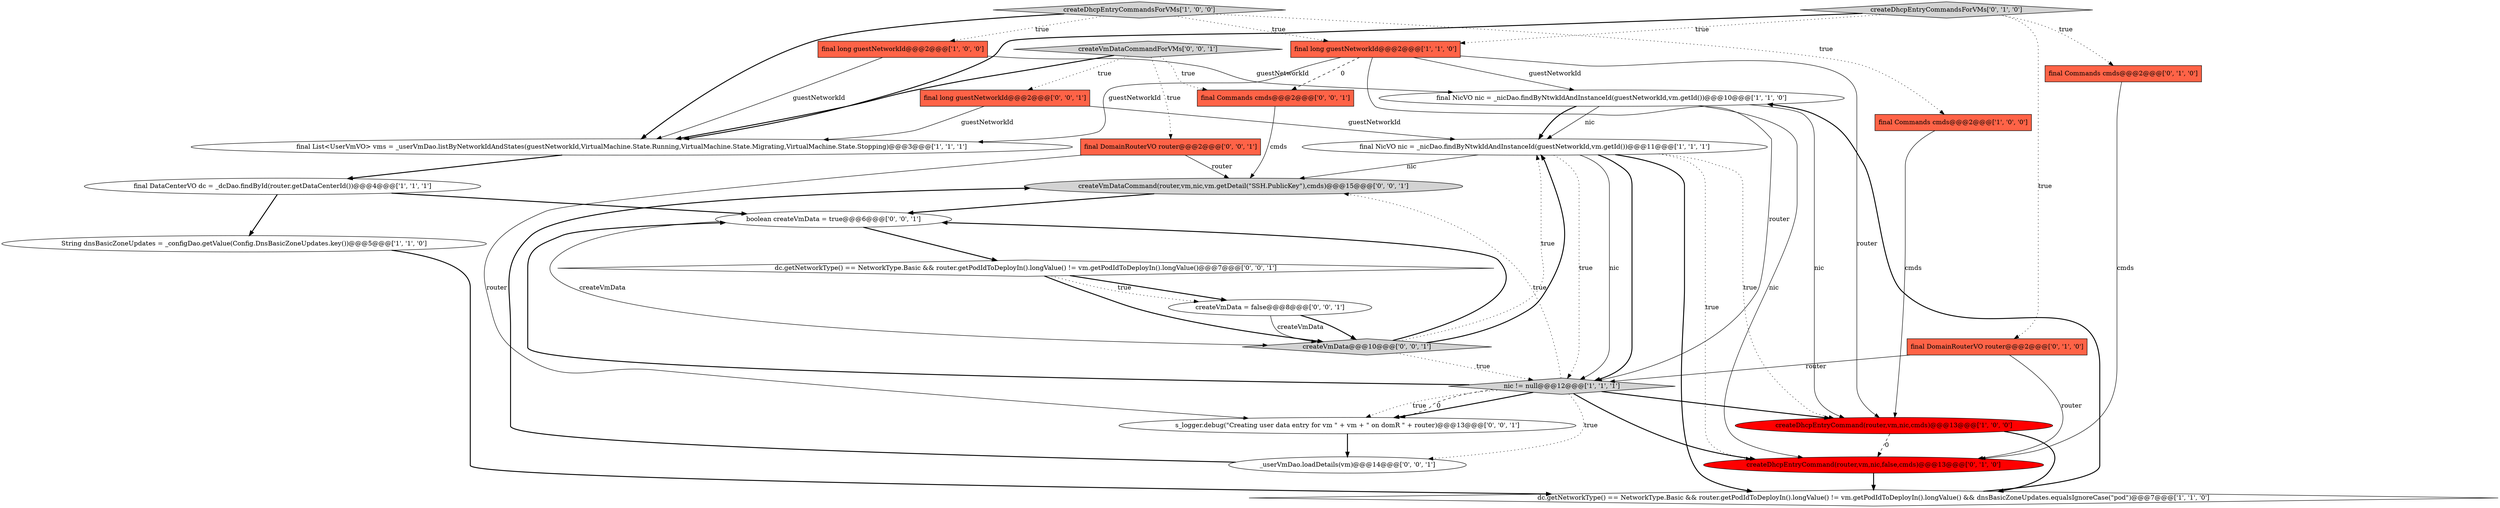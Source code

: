 digraph {
10 [style = filled, label = "final NicVO nic = _nicDao.findByNtwkIdAndInstanceId(guestNetworkId,vm.getId())@@@10@@@['1', '1', '0']", fillcolor = white, shape = ellipse image = "AAA0AAABBB1BBB"];
12 [style = filled, label = "final Commands cmds@@@2@@@['0', '1', '0']", fillcolor = tomato, shape = box image = "AAA0AAABBB2BBB"];
0 [style = filled, label = "String dnsBasicZoneUpdates = _configDao.getValue(Config.DnsBasicZoneUpdates.key())@@@5@@@['1', '1', '0']", fillcolor = white, shape = ellipse image = "AAA0AAABBB1BBB"];
23 [style = filled, label = "createVmData@@@10@@@['0', '0', '1']", fillcolor = lightgray, shape = diamond image = "AAA0AAABBB3BBB"];
15 [style = filled, label = "createDhcpEntryCommandsForVMs['0', '1', '0']", fillcolor = lightgray, shape = diamond image = "AAA0AAABBB2BBB"];
25 [style = filled, label = "createVmDataCommandForVMs['0', '0', '1']", fillcolor = lightgray, shape = diamond image = "AAA0AAABBB3BBB"];
20 [style = filled, label = "dc.getNetworkType() == NetworkType.Basic && router.getPodIdToDeployIn().longValue() != vm.getPodIdToDeployIn().longValue()@@@7@@@['0', '0', '1']", fillcolor = white, shape = diamond image = "AAA0AAABBB3BBB"];
4 [style = filled, label = "createDhcpEntryCommand(router,vm,nic,cmds)@@@13@@@['1', '0', '0']", fillcolor = red, shape = ellipse image = "AAA1AAABBB1BBB"];
17 [style = filled, label = "boolean createVmData = true@@@6@@@['0', '0', '1']", fillcolor = white, shape = ellipse image = "AAA0AAABBB3BBB"];
22 [style = filled, label = "s_logger.debug(\"Creating user data entry for vm \" + vm + \" on domR \" + router)@@@13@@@['0', '0', '1']", fillcolor = white, shape = ellipse image = "AAA0AAABBB3BBB"];
19 [style = filled, label = "createVmDataCommand(router,vm,nic,vm.getDetail(\"SSH.PublicKey\"),cmds)@@@15@@@['0', '0', '1']", fillcolor = lightgray, shape = ellipse image = "AAA0AAABBB3BBB"];
5 [style = filled, label = "final Commands cmds@@@2@@@['1', '0', '0']", fillcolor = tomato, shape = box image = "AAA0AAABBB1BBB"];
3 [style = filled, label = "final List<UserVmVO> vms = _userVmDao.listByNetworkIdAndStates(guestNetworkId,VirtualMachine.State.Running,VirtualMachine.State.Migrating,VirtualMachine.State.Stopping)@@@3@@@['1', '1', '1']", fillcolor = white, shape = ellipse image = "AAA0AAABBB1BBB"];
21 [style = filled, label = "final Commands cmds@@@2@@@['0', '0', '1']", fillcolor = tomato, shape = box image = "AAA0AAABBB3BBB"];
24 [style = filled, label = "_userVmDao.loadDetails(vm)@@@14@@@['0', '0', '1']", fillcolor = white, shape = ellipse image = "AAA0AAABBB3BBB"];
9 [style = filled, label = "dc.getNetworkType() == NetworkType.Basic && router.getPodIdToDeployIn().longValue() != vm.getPodIdToDeployIn().longValue() && dnsBasicZoneUpdates.equalsIgnoreCase(\"pod\")@@@7@@@['1', '1', '0']", fillcolor = white, shape = diamond image = "AAA0AAABBB1BBB"];
26 [style = filled, label = "createVmData = false@@@8@@@['0', '0', '1']", fillcolor = white, shape = ellipse image = "AAA0AAABBB3BBB"];
6 [style = filled, label = "nic != null@@@12@@@['1', '1', '1']", fillcolor = lightgray, shape = diamond image = "AAA0AAABBB1BBB"];
2 [style = filled, label = "final long guestNetworkId@@@2@@@['1', '0', '0']", fillcolor = tomato, shape = box image = "AAA0AAABBB1BBB"];
14 [style = filled, label = "final DomainRouterVO router@@@2@@@['0', '1', '0']", fillcolor = tomato, shape = box image = "AAA0AAABBB2BBB"];
11 [style = filled, label = "createDhcpEntryCommandsForVMs['1', '0', '0']", fillcolor = lightgray, shape = diamond image = "AAA0AAABBB1BBB"];
1 [style = filled, label = "final NicVO nic = _nicDao.findByNtwkIdAndInstanceId(guestNetworkId,vm.getId())@@@11@@@['1', '1', '1']", fillcolor = white, shape = ellipse image = "AAA0AAABBB1BBB"];
7 [style = filled, label = "final long guestNetworkId@@@2@@@['1', '1', '0']", fillcolor = tomato, shape = box image = "AAA0AAABBB1BBB"];
13 [style = filled, label = "createDhcpEntryCommand(router,vm,nic,false,cmds)@@@13@@@['0', '1', '0']", fillcolor = red, shape = ellipse image = "AAA1AAABBB2BBB"];
8 [style = filled, label = "final DataCenterVO dc = _dcDao.findById(router.getDataCenterId())@@@4@@@['1', '1', '1']", fillcolor = white, shape = ellipse image = "AAA0AAABBB1BBB"];
16 [style = filled, label = "final DomainRouterVO router@@@2@@@['0', '0', '1']", fillcolor = tomato, shape = box image = "AAA0AAABBB3BBB"];
18 [style = filled, label = "final long guestNetworkId@@@2@@@['0', '0', '1']", fillcolor = tomato, shape = box image = "AAA0AAABBB3BBB"];
6->17 [style = bold, label=""];
4->9 [style = bold, label=""];
11->7 [style = dotted, label="true"];
6->24 [style = dotted, label="true"];
14->13 [style = solid, label="router"];
0->9 [style = bold, label=""];
7->21 [style = dashed, label="0"];
18->3 [style = solid, label="guestNetworkId"];
24->19 [style = bold, label=""];
6->22 [style = bold, label=""];
23->6 [style = dotted, label="true"];
20->26 [style = bold, label=""];
20->26 [style = dotted, label="true"];
25->3 [style = bold, label=""];
10->4 [style = solid, label="nic"];
7->6 [style = solid, label="router"];
10->13 [style = solid, label="nic"];
1->19 [style = solid, label="nic"];
11->5 [style = dotted, label="true"];
1->4 [style = dotted, label="true"];
19->17 [style = bold, label=""];
9->10 [style = bold, label=""];
6->22 [style = dotted, label="true"];
15->14 [style = dotted, label="true"];
15->7 [style = dotted, label="true"];
15->3 [style = bold, label=""];
6->19 [style = dotted, label="true"];
6->22 [style = dashed, label="0"];
1->9 [style = bold, label=""];
25->18 [style = dotted, label="true"];
16->22 [style = solid, label="router"];
8->0 [style = bold, label=""];
8->17 [style = bold, label=""];
1->13 [style = dotted, label="true"];
21->19 [style = solid, label="cmds"];
6->4 [style = bold, label=""];
11->2 [style = dotted, label="true"];
1->6 [style = bold, label=""];
23->1 [style = dotted, label="true"];
20->23 [style = bold, label=""];
11->3 [style = bold, label=""];
12->13 [style = solid, label="cmds"];
3->8 [style = bold, label=""];
6->13 [style = bold, label=""];
26->23 [style = bold, label=""];
18->1 [style = solid, label="guestNetworkId"];
16->19 [style = solid, label="router"];
7->10 [style = solid, label="guestNetworkId"];
7->3 [style = solid, label="guestNetworkId"];
5->4 [style = solid, label="cmds"];
23->1 [style = bold, label=""];
10->1 [style = solid, label="nic"];
7->4 [style = solid, label="router"];
15->12 [style = dotted, label="true"];
23->17 [style = bold, label=""];
17->20 [style = bold, label=""];
1->6 [style = dotted, label="true"];
13->9 [style = bold, label=""];
26->23 [style = solid, label="createVmData"];
22->24 [style = bold, label=""];
4->13 [style = dashed, label="0"];
10->1 [style = bold, label=""];
2->10 [style = solid, label="guestNetworkId"];
1->6 [style = solid, label="nic"];
25->16 [style = dotted, label="true"];
25->21 [style = dotted, label="true"];
17->23 [style = solid, label="createVmData"];
2->3 [style = solid, label="guestNetworkId"];
14->6 [style = solid, label="router"];
}
